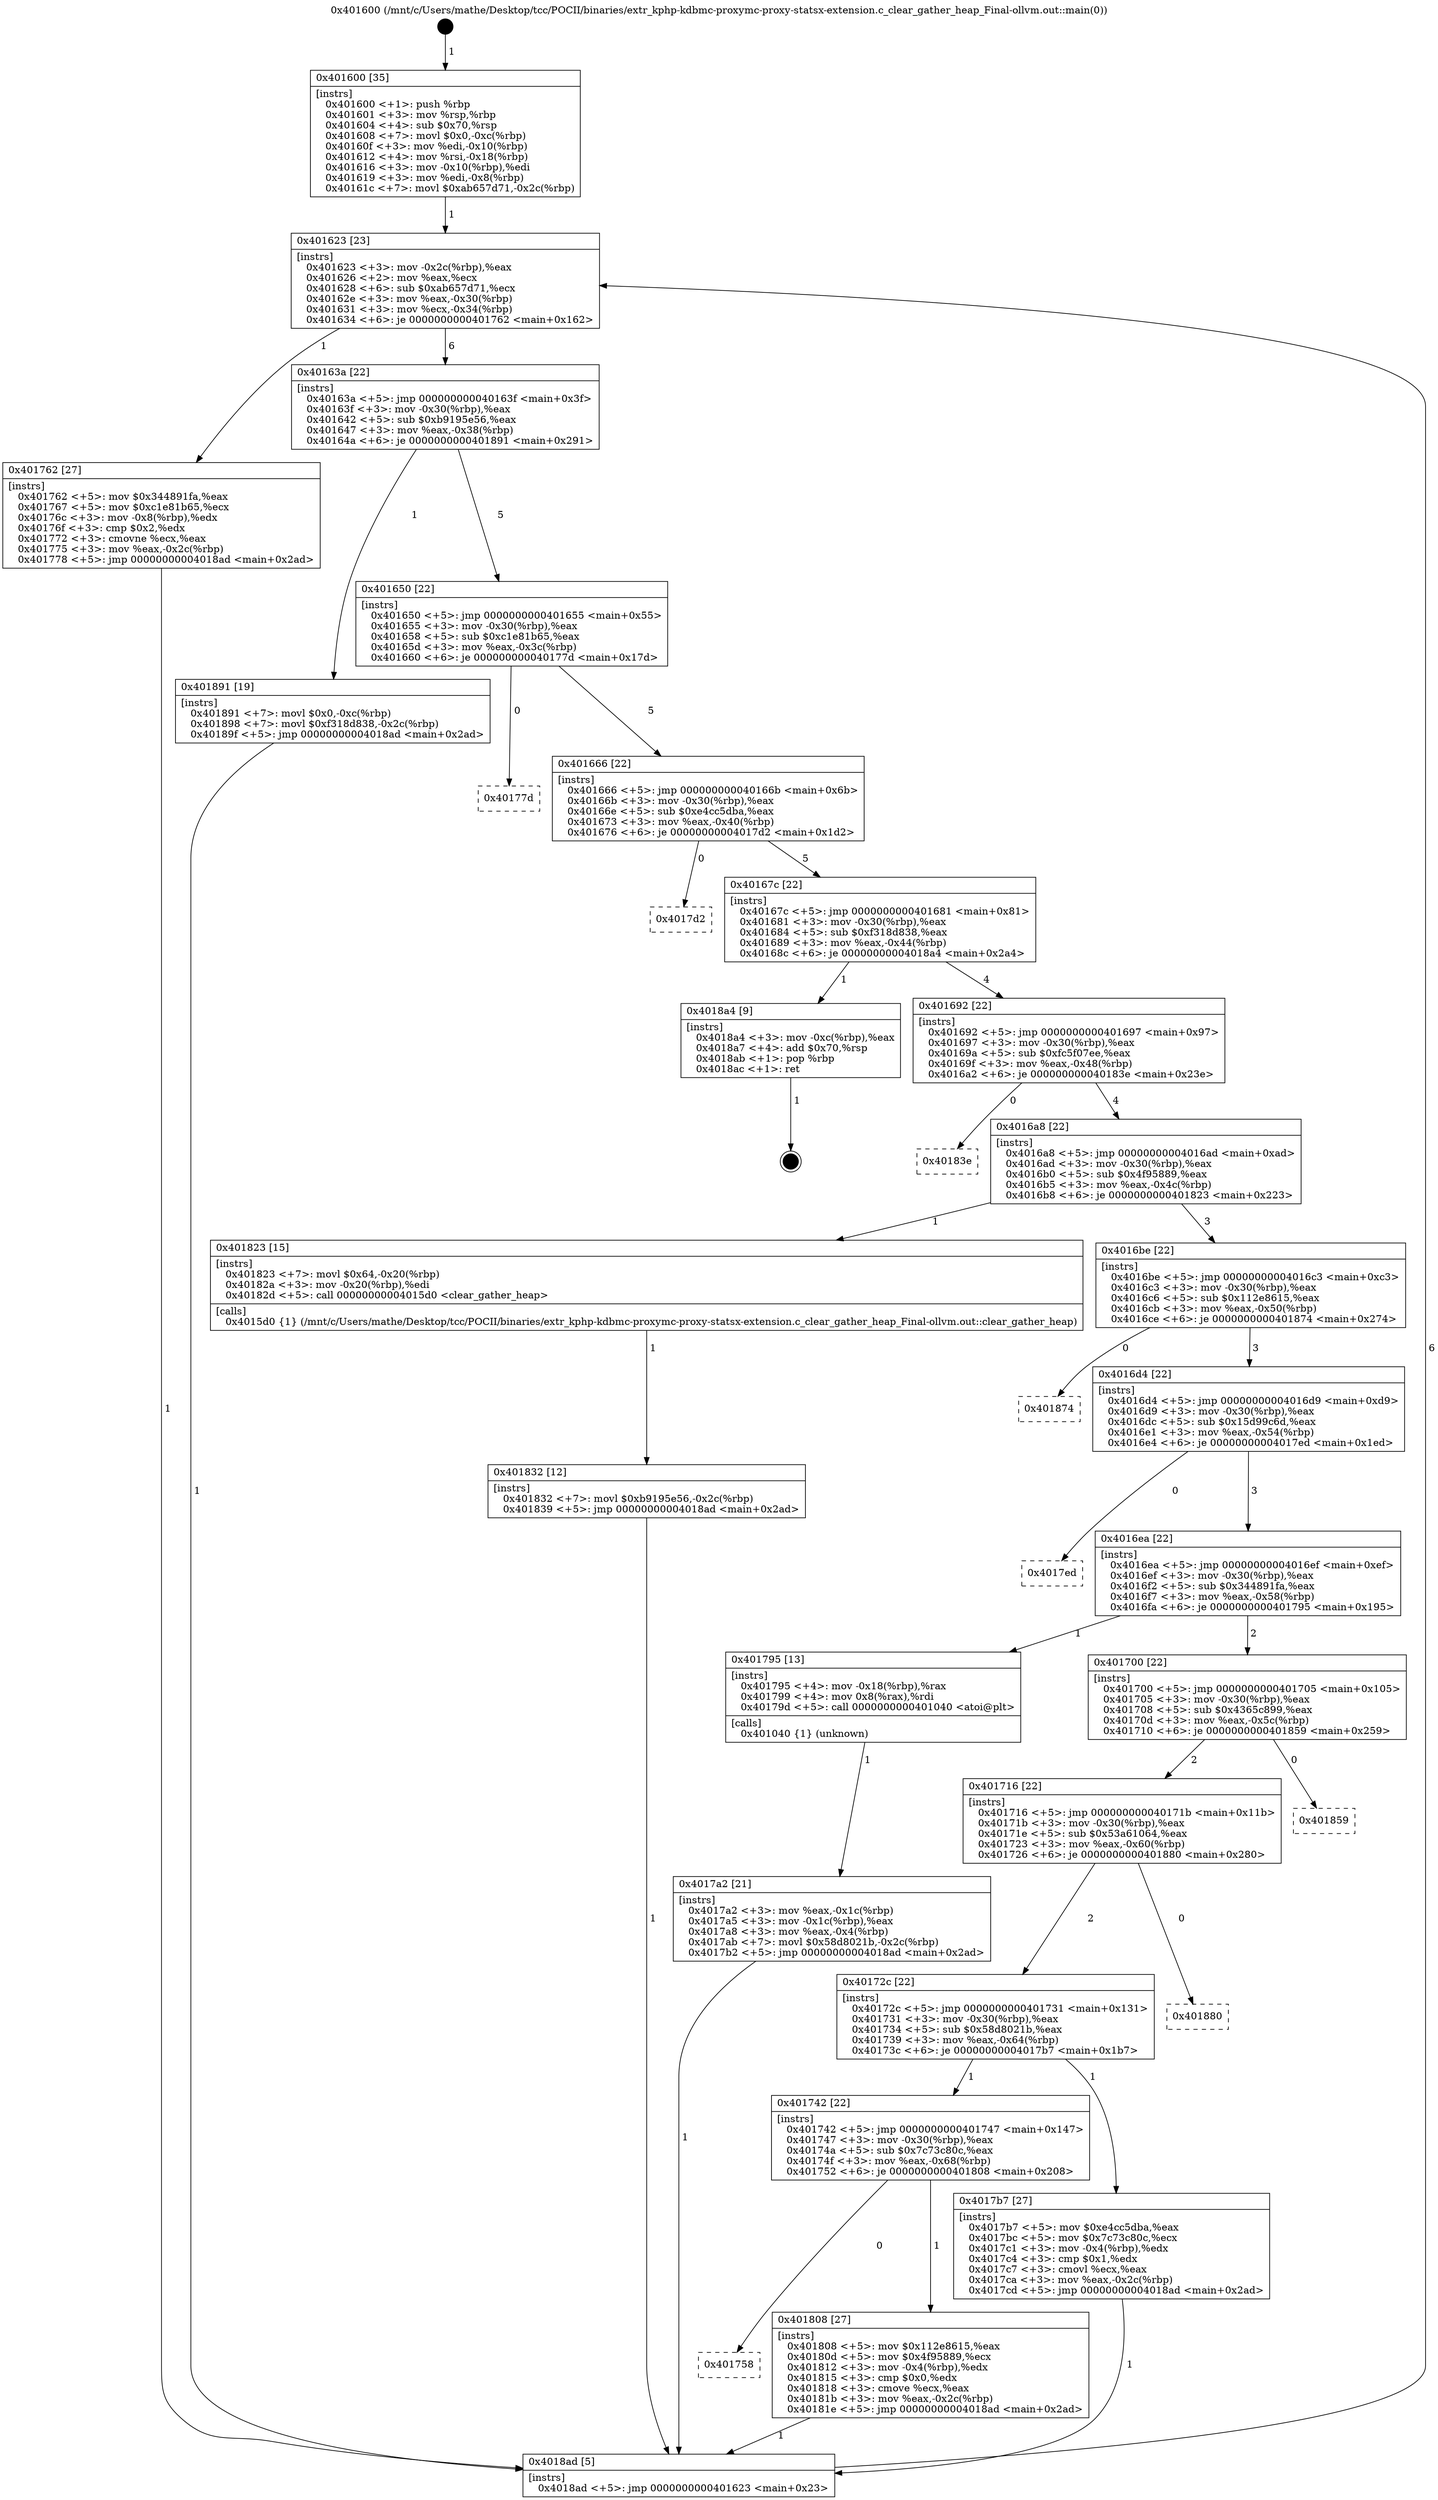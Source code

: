digraph "0x401600" {
  label = "0x401600 (/mnt/c/Users/mathe/Desktop/tcc/POCII/binaries/extr_kphp-kdbmc-proxymc-proxy-statsx-extension.c_clear_gather_heap_Final-ollvm.out::main(0))"
  labelloc = "t"
  node[shape=record]

  Entry [label="",width=0.3,height=0.3,shape=circle,fillcolor=black,style=filled]
  "0x401623" [label="{
     0x401623 [23]\l
     | [instrs]\l
     &nbsp;&nbsp;0x401623 \<+3\>: mov -0x2c(%rbp),%eax\l
     &nbsp;&nbsp;0x401626 \<+2\>: mov %eax,%ecx\l
     &nbsp;&nbsp;0x401628 \<+6\>: sub $0xab657d71,%ecx\l
     &nbsp;&nbsp;0x40162e \<+3\>: mov %eax,-0x30(%rbp)\l
     &nbsp;&nbsp;0x401631 \<+3\>: mov %ecx,-0x34(%rbp)\l
     &nbsp;&nbsp;0x401634 \<+6\>: je 0000000000401762 \<main+0x162\>\l
  }"]
  "0x401762" [label="{
     0x401762 [27]\l
     | [instrs]\l
     &nbsp;&nbsp;0x401762 \<+5\>: mov $0x344891fa,%eax\l
     &nbsp;&nbsp;0x401767 \<+5\>: mov $0xc1e81b65,%ecx\l
     &nbsp;&nbsp;0x40176c \<+3\>: mov -0x8(%rbp),%edx\l
     &nbsp;&nbsp;0x40176f \<+3\>: cmp $0x2,%edx\l
     &nbsp;&nbsp;0x401772 \<+3\>: cmovne %ecx,%eax\l
     &nbsp;&nbsp;0x401775 \<+3\>: mov %eax,-0x2c(%rbp)\l
     &nbsp;&nbsp;0x401778 \<+5\>: jmp 00000000004018ad \<main+0x2ad\>\l
  }"]
  "0x40163a" [label="{
     0x40163a [22]\l
     | [instrs]\l
     &nbsp;&nbsp;0x40163a \<+5\>: jmp 000000000040163f \<main+0x3f\>\l
     &nbsp;&nbsp;0x40163f \<+3\>: mov -0x30(%rbp),%eax\l
     &nbsp;&nbsp;0x401642 \<+5\>: sub $0xb9195e56,%eax\l
     &nbsp;&nbsp;0x401647 \<+3\>: mov %eax,-0x38(%rbp)\l
     &nbsp;&nbsp;0x40164a \<+6\>: je 0000000000401891 \<main+0x291\>\l
  }"]
  "0x4018ad" [label="{
     0x4018ad [5]\l
     | [instrs]\l
     &nbsp;&nbsp;0x4018ad \<+5\>: jmp 0000000000401623 \<main+0x23\>\l
  }"]
  "0x401600" [label="{
     0x401600 [35]\l
     | [instrs]\l
     &nbsp;&nbsp;0x401600 \<+1\>: push %rbp\l
     &nbsp;&nbsp;0x401601 \<+3\>: mov %rsp,%rbp\l
     &nbsp;&nbsp;0x401604 \<+4\>: sub $0x70,%rsp\l
     &nbsp;&nbsp;0x401608 \<+7\>: movl $0x0,-0xc(%rbp)\l
     &nbsp;&nbsp;0x40160f \<+3\>: mov %edi,-0x10(%rbp)\l
     &nbsp;&nbsp;0x401612 \<+4\>: mov %rsi,-0x18(%rbp)\l
     &nbsp;&nbsp;0x401616 \<+3\>: mov -0x10(%rbp),%edi\l
     &nbsp;&nbsp;0x401619 \<+3\>: mov %edi,-0x8(%rbp)\l
     &nbsp;&nbsp;0x40161c \<+7\>: movl $0xab657d71,-0x2c(%rbp)\l
  }"]
  Exit [label="",width=0.3,height=0.3,shape=circle,fillcolor=black,style=filled,peripheries=2]
  "0x401891" [label="{
     0x401891 [19]\l
     | [instrs]\l
     &nbsp;&nbsp;0x401891 \<+7\>: movl $0x0,-0xc(%rbp)\l
     &nbsp;&nbsp;0x401898 \<+7\>: movl $0xf318d838,-0x2c(%rbp)\l
     &nbsp;&nbsp;0x40189f \<+5\>: jmp 00000000004018ad \<main+0x2ad\>\l
  }"]
  "0x401650" [label="{
     0x401650 [22]\l
     | [instrs]\l
     &nbsp;&nbsp;0x401650 \<+5\>: jmp 0000000000401655 \<main+0x55\>\l
     &nbsp;&nbsp;0x401655 \<+3\>: mov -0x30(%rbp),%eax\l
     &nbsp;&nbsp;0x401658 \<+5\>: sub $0xc1e81b65,%eax\l
     &nbsp;&nbsp;0x40165d \<+3\>: mov %eax,-0x3c(%rbp)\l
     &nbsp;&nbsp;0x401660 \<+6\>: je 000000000040177d \<main+0x17d\>\l
  }"]
  "0x401832" [label="{
     0x401832 [12]\l
     | [instrs]\l
     &nbsp;&nbsp;0x401832 \<+7\>: movl $0xb9195e56,-0x2c(%rbp)\l
     &nbsp;&nbsp;0x401839 \<+5\>: jmp 00000000004018ad \<main+0x2ad\>\l
  }"]
  "0x40177d" [label="{
     0x40177d\l
  }", style=dashed]
  "0x401666" [label="{
     0x401666 [22]\l
     | [instrs]\l
     &nbsp;&nbsp;0x401666 \<+5\>: jmp 000000000040166b \<main+0x6b\>\l
     &nbsp;&nbsp;0x40166b \<+3\>: mov -0x30(%rbp),%eax\l
     &nbsp;&nbsp;0x40166e \<+5\>: sub $0xe4cc5dba,%eax\l
     &nbsp;&nbsp;0x401673 \<+3\>: mov %eax,-0x40(%rbp)\l
     &nbsp;&nbsp;0x401676 \<+6\>: je 00000000004017d2 \<main+0x1d2\>\l
  }"]
  "0x401758" [label="{
     0x401758\l
  }", style=dashed]
  "0x4017d2" [label="{
     0x4017d2\l
  }", style=dashed]
  "0x40167c" [label="{
     0x40167c [22]\l
     | [instrs]\l
     &nbsp;&nbsp;0x40167c \<+5\>: jmp 0000000000401681 \<main+0x81\>\l
     &nbsp;&nbsp;0x401681 \<+3\>: mov -0x30(%rbp),%eax\l
     &nbsp;&nbsp;0x401684 \<+5\>: sub $0xf318d838,%eax\l
     &nbsp;&nbsp;0x401689 \<+3\>: mov %eax,-0x44(%rbp)\l
     &nbsp;&nbsp;0x40168c \<+6\>: je 00000000004018a4 \<main+0x2a4\>\l
  }"]
  "0x401808" [label="{
     0x401808 [27]\l
     | [instrs]\l
     &nbsp;&nbsp;0x401808 \<+5\>: mov $0x112e8615,%eax\l
     &nbsp;&nbsp;0x40180d \<+5\>: mov $0x4f95889,%ecx\l
     &nbsp;&nbsp;0x401812 \<+3\>: mov -0x4(%rbp),%edx\l
     &nbsp;&nbsp;0x401815 \<+3\>: cmp $0x0,%edx\l
     &nbsp;&nbsp;0x401818 \<+3\>: cmove %ecx,%eax\l
     &nbsp;&nbsp;0x40181b \<+3\>: mov %eax,-0x2c(%rbp)\l
     &nbsp;&nbsp;0x40181e \<+5\>: jmp 00000000004018ad \<main+0x2ad\>\l
  }"]
  "0x4018a4" [label="{
     0x4018a4 [9]\l
     | [instrs]\l
     &nbsp;&nbsp;0x4018a4 \<+3\>: mov -0xc(%rbp),%eax\l
     &nbsp;&nbsp;0x4018a7 \<+4\>: add $0x70,%rsp\l
     &nbsp;&nbsp;0x4018ab \<+1\>: pop %rbp\l
     &nbsp;&nbsp;0x4018ac \<+1\>: ret\l
  }"]
  "0x401692" [label="{
     0x401692 [22]\l
     | [instrs]\l
     &nbsp;&nbsp;0x401692 \<+5\>: jmp 0000000000401697 \<main+0x97\>\l
     &nbsp;&nbsp;0x401697 \<+3\>: mov -0x30(%rbp),%eax\l
     &nbsp;&nbsp;0x40169a \<+5\>: sub $0xfc5f07ee,%eax\l
     &nbsp;&nbsp;0x40169f \<+3\>: mov %eax,-0x48(%rbp)\l
     &nbsp;&nbsp;0x4016a2 \<+6\>: je 000000000040183e \<main+0x23e\>\l
  }"]
  "0x401742" [label="{
     0x401742 [22]\l
     | [instrs]\l
     &nbsp;&nbsp;0x401742 \<+5\>: jmp 0000000000401747 \<main+0x147\>\l
     &nbsp;&nbsp;0x401747 \<+3\>: mov -0x30(%rbp),%eax\l
     &nbsp;&nbsp;0x40174a \<+5\>: sub $0x7c73c80c,%eax\l
     &nbsp;&nbsp;0x40174f \<+3\>: mov %eax,-0x68(%rbp)\l
     &nbsp;&nbsp;0x401752 \<+6\>: je 0000000000401808 \<main+0x208\>\l
  }"]
  "0x40183e" [label="{
     0x40183e\l
  }", style=dashed]
  "0x4016a8" [label="{
     0x4016a8 [22]\l
     | [instrs]\l
     &nbsp;&nbsp;0x4016a8 \<+5\>: jmp 00000000004016ad \<main+0xad\>\l
     &nbsp;&nbsp;0x4016ad \<+3\>: mov -0x30(%rbp),%eax\l
     &nbsp;&nbsp;0x4016b0 \<+5\>: sub $0x4f95889,%eax\l
     &nbsp;&nbsp;0x4016b5 \<+3\>: mov %eax,-0x4c(%rbp)\l
     &nbsp;&nbsp;0x4016b8 \<+6\>: je 0000000000401823 \<main+0x223\>\l
  }"]
  "0x4017b7" [label="{
     0x4017b7 [27]\l
     | [instrs]\l
     &nbsp;&nbsp;0x4017b7 \<+5\>: mov $0xe4cc5dba,%eax\l
     &nbsp;&nbsp;0x4017bc \<+5\>: mov $0x7c73c80c,%ecx\l
     &nbsp;&nbsp;0x4017c1 \<+3\>: mov -0x4(%rbp),%edx\l
     &nbsp;&nbsp;0x4017c4 \<+3\>: cmp $0x1,%edx\l
     &nbsp;&nbsp;0x4017c7 \<+3\>: cmovl %ecx,%eax\l
     &nbsp;&nbsp;0x4017ca \<+3\>: mov %eax,-0x2c(%rbp)\l
     &nbsp;&nbsp;0x4017cd \<+5\>: jmp 00000000004018ad \<main+0x2ad\>\l
  }"]
  "0x401823" [label="{
     0x401823 [15]\l
     | [instrs]\l
     &nbsp;&nbsp;0x401823 \<+7\>: movl $0x64,-0x20(%rbp)\l
     &nbsp;&nbsp;0x40182a \<+3\>: mov -0x20(%rbp),%edi\l
     &nbsp;&nbsp;0x40182d \<+5\>: call 00000000004015d0 \<clear_gather_heap\>\l
     | [calls]\l
     &nbsp;&nbsp;0x4015d0 \{1\} (/mnt/c/Users/mathe/Desktop/tcc/POCII/binaries/extr_kphp-kdbmc-proxymc-proxy-statsx-extension.c_clear_gather_heap_Final-ollvm.out::clear_gather_heap)\l
  }"]
  "0x4016be" [label="{
     0x4016be [22]\l
     | [instrs]\l
     &nbsp;&nbsp;0x4016be \<+5\>: jmp 00000000004016c3 \<main+0xc3\>\l
     &nbsp;&nbsp;0x4016c3 \<+3\>: mov -0x30(%rbp),%eax\l
     &nbsp;&nbsp;0x4016c6 \<+5\>: sub $0x112e8615,%eax\l
     &nbsp;&nbsp;0x4016cb \<+3\>: mov %eax,-0x50(%rbp)\l
     &nbsp;&nbsp;0x4016ce \<+6\>: je 0000000000401874 \<main+0x274\>\l
  }"]
  "0x40172c" [label="{
     0x40172c [22]\l
     | [instrs]\l
     &nbsp;&nbsp;0x40172c \<+5\>: jmp 0000000000401731 \<main+0x131\>\l
     &nbsp;&nbsp;0x401731 \<+3\>: mov -0x30(%rbp),%eax\l
     &nbsp;&nbsp;0x401734 \<+5\>: sub $0x58d8021b,%eax\l
     &nbsp;&nbsp;0x401739 \<+3\>: mov %eax,-0x64(%rbp)\l
     &nbsp;&nbsp;0x40173c \<+6\>: je 00000000004017b7 \<main+0x1b7\>\l
  }"]
  "0x401874" [label="{
     0x401874\l
  }", style=dashed]
  "0x4016d4" [label="{
     0x4016d4 [22]\l
     | [instrs]\l
     &nbsp;&nbsp;0x4016d4 \<+5\>: jmp 00000000004016d9 \<main+0xd9\>\l
     &nbsp;&nbsp;0x4016d9 \<+3\>: mov -0x30(%rbp),%eax\l
     &nbsp;&nbsp;0x4016dc \<+5\>: sub $0x15d99c6d,%eax\l
     &nbsp;&nbsp;0x4016e1 \<+3\>: mov %eax,-0x54(%rbp)\l
     &nbsp;&nbsp;0x4016e4 \<+6\>: je 00000000004017ed \<main+0x1ed\>\l
  }"]
  "0x401880" [label="{
     0x401880\l
  }", style=dashed]
  "0x4017ed" [label="{
     0x4017ed\l
  }", style=dashed]
  "0x4016ea" [label="{
     0x4016ea [22]\l
     | [instrs]\l
     &nbsp;&nbsp;0x4016ea \<+5\>: jmp 00000000004016ef \<main+0xef\>\l
     &nbsp;&nbsp;0x4016ef \<+3\>: mov -0x30(%rbp),%eax\l
     &nbsp;&nbsp;0x4016f2 \<+5\>: sub $0x344891fa,%eax\l
     &nbsp;&nbsp;0x4016f7 \<+3\>: mov %eax,-0x58(%rbp)\l
     &nbsp;&nbsp;0x4016fa \<+6\>: je 0000000000401795 \<main+0x195\>\l
  }"]
  "0x401716" [label="{
     0x401716 [22]\l
     | [instrs]\l
     &nbsp;&nbsp;0x401716 \<+5\>: jmp 000000000040171b \<main+0x11b\>\l
     &nbsp;&nbsp;0x40171b \<+3\>: mov -0x30(%rbp),%eax\l
     &nbsp;&nbsp;0x40171e \<+5\>: sub $0x53a61064,%eax\l
     &nbsp;&nbsp;0x401723 \<+3\>: mov %eax,-0x60(%rbp)\l
     &nbsp;&nbsp;0x401726 \<+6\>: je 0000000000401880 \<main+0x280\>\l
  }"]
  "0x401795" [label="{
     0x401795 [13]\l
     | [instrs]\l
     &nbsp;&nbsp;0x401795 \<+4\>: mov -0x18(%rbp),%rax\l
     &nbsp;&nbsp;0x401799 \<+4\>: mov 0x8(%rax),%rdi\l
     &nbsp;&nbsp;0x40179d \<+5\>: call 0000000000401040 \<atoi@plt\>\l
     | [calls]\l
     &nbsp;&nbsp;0x401040 \{1\} (unknown)\l
  }"]
  "0x401700" [label="{
     0x401700 [22]\l
     | [instrs]\l
     &nbsp;&nbsp;0x401700 \<+5\>: jmp 0000000000401705 \<main+0x105\>\l
     &nbsp;&nbsp;0x401705 \<+3\>: mov -0x30(%rbp),%eax\l
     &nbsp;&nbsp;0x401708 \<+5\>: sub $0x4365c899,%eax\l
     &nbsp;&nbsp;0x40170d \<+3\>: mov %eax,-0x5c(%rbp)\l
     &nbsp;&nbsp;0x401710 \<+6\>: je 0000000000401859 \<main+0x259\>\l
  }"]
  "0x4017a2" [label="{
     0x4017a2 [21]\l
     | [instrs]\l
     &nbsp;&nbsp;0x4017a2 \<+3\>: mov %eax,-0x1c(%rbp)\l
     &nbsp;&nbsp;0x4017a5 \<+3\>: mov -0x1c(%rbp),%eax\l
     &nbsp;&nbsp;0x4017a8 \<+3\>: mov %eax,-0x4(%rbp)\l
     &nbsp;&nbsp;0x4017ab \<+7\>: movl $0x58d8021b,-0x2c(%rbp)\l
     &nbsp;&nbsp;0x4017b2 \<+5\>: jmp 00000000004018ad \<main+0x2ad\>\l
  }"]
  "0x401859" [label="{
     0x401859\l
  }", style=dashed]
  Entry -> "0x401600" [label=" 1"]
  "0x401623" -> "0x401762" [label=" 1"]
  "0x401623" -> "0x40163a" [label=" 6"]
  "0x401762" -> "0x4018ad" [label=" 1"]
  "0x401600" -> "0x401623" [label=" 1"]
  "0x4018ad" -> "0x401623" [label=" 6"]
  "0x4018a4" -> Exit [label=" 1"]
  "0x40163a" -> "0x401891" [label=" 1"]
  "0x40163a" -> "0x401650" [label=" 5"]
  "0x401891" -> "0x4018ad" [label=" 1"]
  "0x401650" -> "0x40177d" [label=" 0"]
  "0x401650" -> "0x401666" [label=" 5"]
  "0x401832" -> "0x4018ad" [label=" 1"]
  "0x401666" -> "0x4017d2" [label=" 0"]
  "0x401666" -> "0x40167c" [label=" 5"]
  "0x401823" -> "0x401832" [label=" 1"]
  "0x40167c" -> "0x4018a4" [label=" 1"]
  "0x40167c" -> "0x401692" [label=" 4"]
  "0x401808" -> "0x4018ad" [label=" 1"]
  "0x401692" -> "0x40183e" [label=" 0"]
  "0x401692" -> "0x4016a8" [label=" 4"]
  "0x401742" -> "0x401808" [label=" 1"]
  "0x4016a8" -> "0x401823" [label=" 1"]
  "0x4016a8" -> "0x4016be" [label=" 3"]
  "0x401742" -> "0x401758" [label=" 0"]
  "0x4016be" -> "0x401874" [label=" 0"]
  "0x4016be" -> "0x4016d4" [label=" 3"]
  "0x40172c" -> "0x401742" [label=" 1"]
  "0x4016d4" -> "0x4017ed" [label=" 0"]
  "0x4016d4" -> "0x4016ea" [label=" 3"]
  "0x40172c" -> "0x4017b7" [label=" 1"]
  "0x4016ea" -> "0x401795" [label=" 1"]
  "0x4016ea" -> "0x401700" [label=" 2"]
  "0x401795" -> "0x4017a2" [label=" 1"]
  "0x4017a2" -> "0x4018ad" [label=" 1"]
  "0x401716" -> "0x40172c" [label=" 2"]
  "0x401700" -> "0x401859" [label=" 0"]
  "0x401700" -> "0x401716" [label=" 2"]
  "0x4017b7" -> "0x4018ad" [label=" 1"]
  "0x401716" -> "0x401880" [label=" 0"]
}
